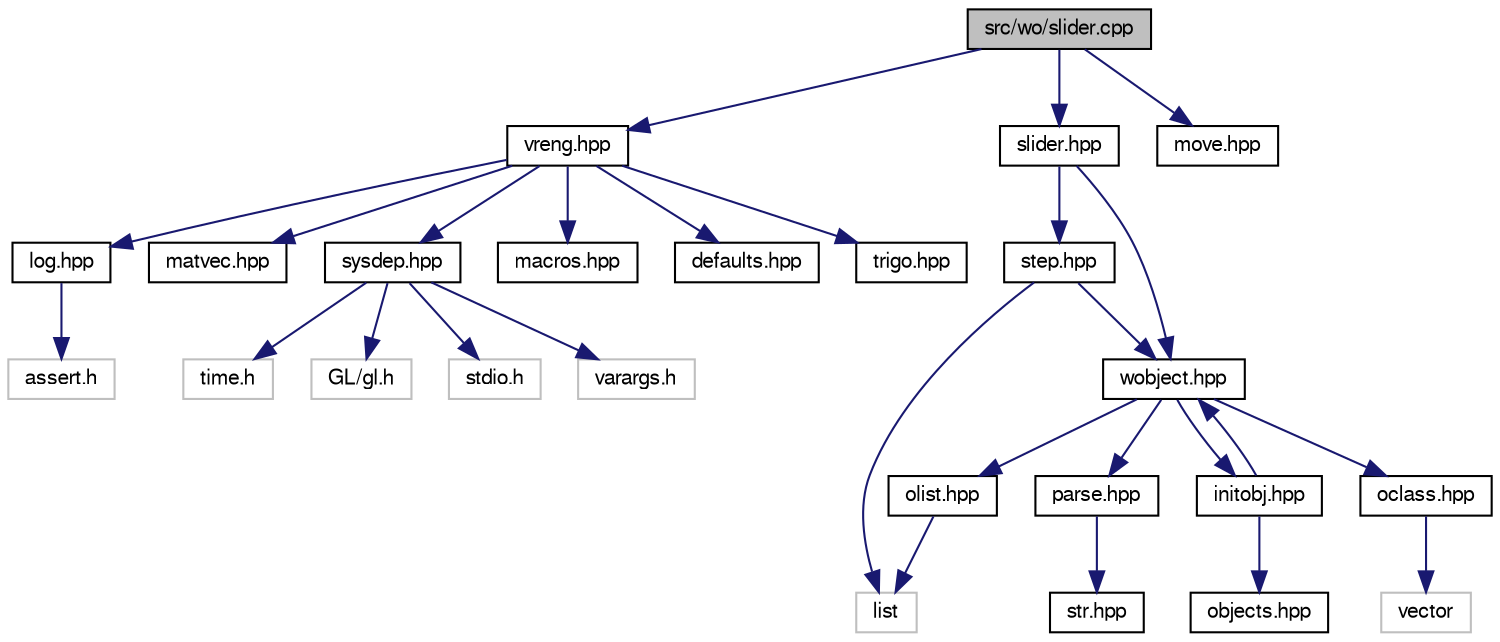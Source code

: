 digraph "src/wo/slider.cpp"
{
 // LATEX_PDF_SIZE
  bgcolor="transparent";
  edge [fontname="FreeSans",fontsize="10",labelfontname="FreeSans",labelfontsize="10"];
  node [fontname="FreeSans",fontsize="10",shape=record];
  Node1 [label="src/wo/slider.cpp",height=0.2,width=0.4,color="black", fillcolor="grey75", style="filled", fontcolor="black",tooltip=" "];
  Node1 -> Node2 [color="midnightblue",fontsize="10",style="solid",fontname="FreeSans"];
  Node2 [label="vreng.hpp",height=0.2,width=0.4,color="black",URL="$a00143.html",tooltip=" "];
  Node2 -> Node3 [color="midnightblue",fontsize="10",style="solid",fontname="FreeSans"];
  Node3 [label="sysdep.hpp",height=0.2,width=0.4,color="black",URL="$a00182.html",tooltip=" "];
  Node3 -> Node4 [color="midnightblue",fontsize="10",style="solid",fontname="FreeSans"];
  Node4 [label="stdio.h",height=0.2,width=0.4,color="grey75",tooltip=" "];
  Node3 -> Node5 [color="midnightblue",fontsize="10",style="solid",fontname="FreeSans"];
  Node5 [label="varargs.h",height=0.2,width=0.4,color="grey75",tooltip=" "];
  Node3 -> Node6 [color="midnightblue",fontsize="10",style="solid",fontname="FreeSans"];
  Node6 [label="time.h",height=0.2,width=0.4,color="grey75",tooltip=" "];
  Node3 -> Node7 [color="midnightblue",fontsize="10",style="solid",fontname="FreeSans"];
  Node7 [label="GL/gl.h",height=0.2,width=0.4,color="grey75",tooltip=" "];
  Node2 -> Node8 [color="midnightblue",fontsize="10",style="solid",fontname="FreeSans"];
  Node8 [label="macros.hpp",height=0.2,width=0.4,color="black",URL="$a00047.html",tooltip=" "];
  Node2 -> Node9 [color="midnightblue",fontsize="10",style="solid",fontname="FreeSans"];
  Node9 [label="defaults.hpp",height=0.2,width=0.4,color="black",URL="$a00014.html",tooltip=" "];
  Node2 -> Node10 [color="midnightblue",fontsize="10",style="solid",fontname="FreeSans"];
  Node10 [label="trigo.hpp",height=0.2,width=0.4,color="black",URL="$a00119.html",tooltip=" "];
  Node2 -> Node11 [color="midnightblue",fontsize="10",style="solid",fontname="FreeSans"];
  Node11 [label="log.hpp",height=0.2,width=0.4,color="black",URL="$a00044.html",tooltip=" "];
  Node11 -> Node12 [color="midnightblue",fontsize="10",style="solid",fontname="FreeSans"];
  Node12 [label="assert.h",height=0.2,width=0.4,color="grey75",tooltip=" "];
  Node2 -> Node13 [color="midnightblue",fontsize="10",style="solid",fontname="FreeSans"];
  Node13 [label="matvec.hpp",height=0.2,width=0.4,color="black",URL="$a00053.html",tooltip=" "];
  Node1 -> Node14 [color="midnightblue",fontsize="10",style="solid",fontname="FreeSans"];
  Node14 [label="slider.hpp",height=0.2,width=0.4,color="black",URL="$a00680.html",tooltip=" "];
  Node14 -> Node15 [color="midnightblue",fontsize="10",style="solid",fontname="FreeSans"];
  Node15 [label="wobject.hpp",height=0.2,width=0.4,color="black",URL="$a00866.html",tooltip=" "];
  Node15 -> Node16 [color="midnightblue",fontsize="10",style="solid",fontname="FreeSans"];
  Node16 [label="oclass.hpp",height=0.2,width=0.4,color="black",URL="$a00626.html",tooltip=" "];
  Node16 -> Node17 [color="midnightblue",fontsize="10",style="solid",fontname="FreeSans"];
  Node17 [label="vector",height=0.2,width=0.4,color="grey75",tooltip=" "];
  Node15 -> Node18 [color="midnightblue",fontsize="10",style="solid",fontname="FreeSans"];
  Node18 [label="olist.hpp",height=0.2,width=0.4,color="black",URL="$a00632.html",tooltip=" "];
  Node18 -> Node19 [color="midnightblue",fontsize="10",style="solid",fontname="FreeSans"];
  Node19 [label="list",height=0.2,width=0.4,color="grey75",tooltip=" "];
  Node15 -> Node20 [color="midnightblue",fontsize="10",style="solid",fontname="FreeSans"];
  Node20 [label="parse.hpp",height=0.2,width=0.4,color="black",URL="$a00638.html",tooltip=" "];
  Node20 -> Node21 [color="midnightblue",fontsize="10",style="solid",fontname="FreeSans"];
  Node21 [label="str.hpp",height=0.2,width=0.4,color="black",URL="$a00179.html",tooltip=" "];
  Node15 -> Node22 [color="midnightblue",fontsize="10",style="solid",fontname="FreeSans"];
  Node22 [label="initobj.hpp",height=0.2,width=0.4,color="black",URL="$a00554.html",tooltip=" "];
  Node22 -> Node23 [color="midnightblue",fontsize="10",style="solid",fontname="FreeSans"];
  Node23 [label="objects.hpp",height=0.2,width=0.4,color="black",URL="$a00620.html",tooltip=" "];
  Node22 -> Node15 [color="midnightblue",fontsize="10",style="solid",fontname="FreeSans"];
  Node14 -> Node24 [color="midnightblue",fontsize="10",style="solid",fontname="FreeSans"];
  Node24 [label="step.hpp",height=0.2,width=0.4,color="black",URL="$a00734.html",tooltip=" "];
  Node24 -> Node15 [color="midnightblue",fontsize="10",style="solid",fontname="FreeSans"];
  Node24 -> Node19 [color="midnightblue",fontsize="10",style="solid",fontname="FreeSans"];
  Node1 -> Node25 [color="midnightblue",fontsize="10",style="solid",fontname="FreeSans"];
  Node25 [label="move.hpp",height=0.2,width=0.4,color="black",URL="$a00596.html",tooltip=" "];
}

